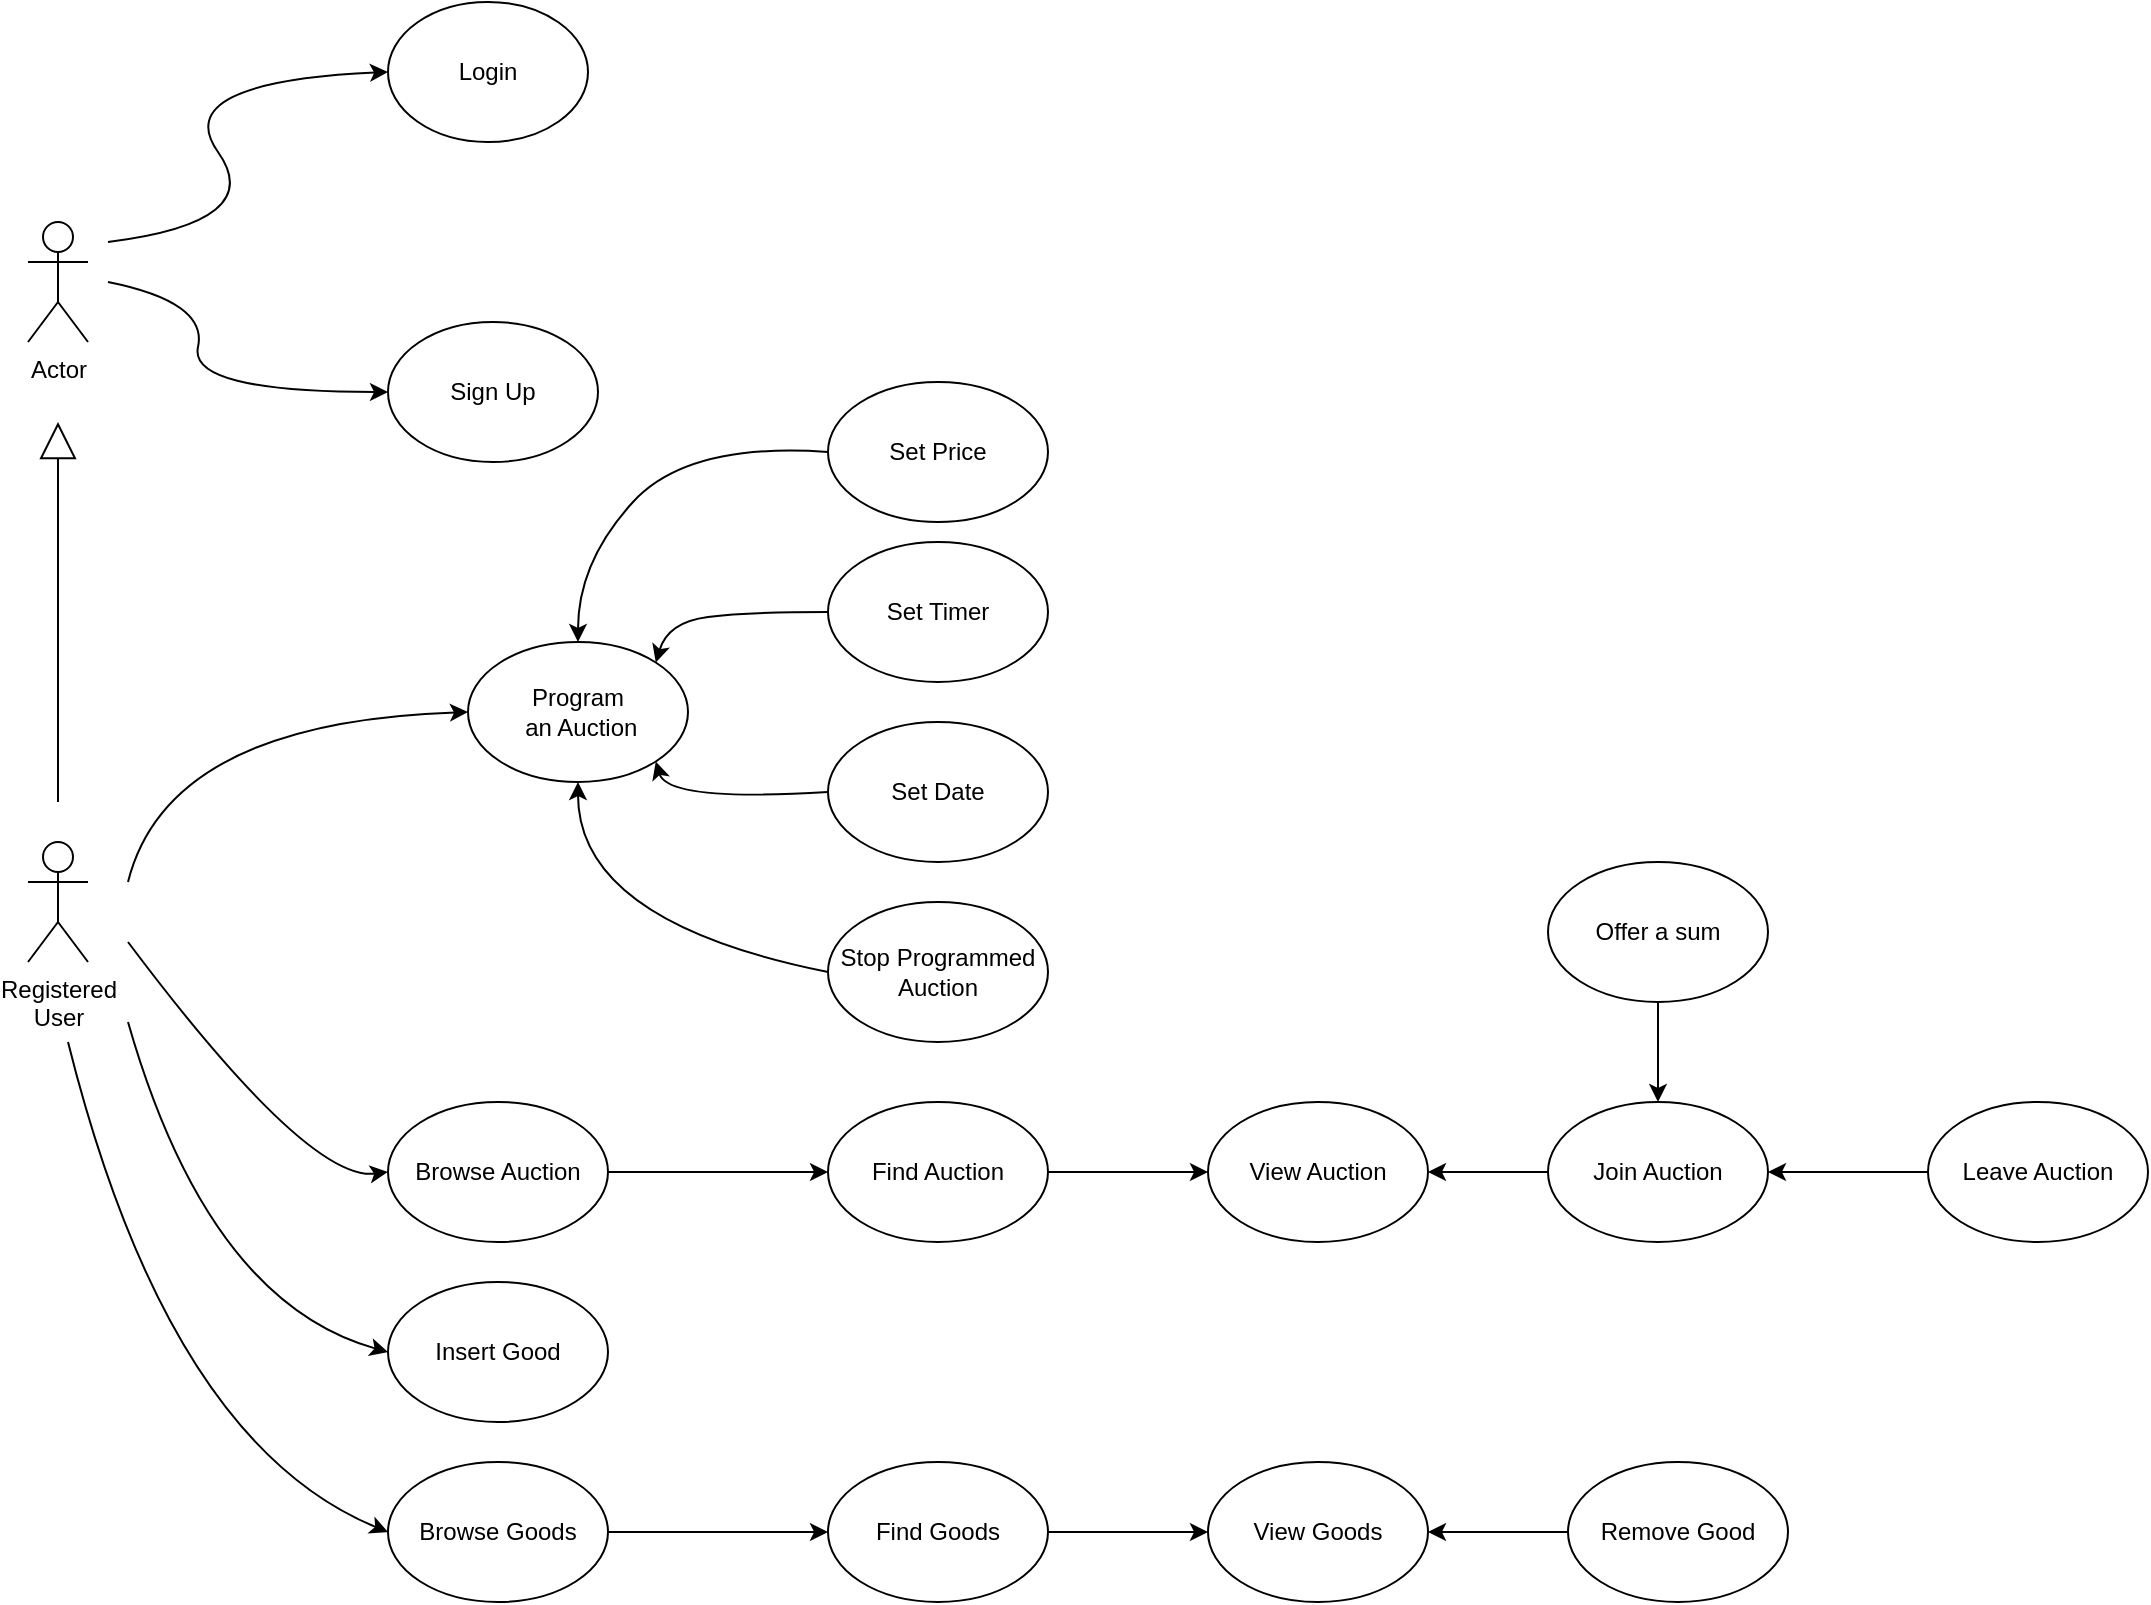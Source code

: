 <mxfile version="13.9.9" type="device"><diagram id="dL01XMGREOmgmn2u4Frr" name="Pagina-1"><mxGraphModel dx="1217" dy="706" grid="1" gridSize="10" guides="1" tooltips="1" connect="1" arrows="1" fold="1" page="1" pageScale="1" pageWidth="1169" pageHeight="1654" math="0" shadow="0"><root><mxCell id="0"/><mxCell id="1" parent="0"/><mxCell id="4Xso3v1Q6nhRERUP3bqR-1" value="Sign Up" style="ellipse;whiteSpace=wrap;html=1;" vertex="1" parent="1"><mxGeometry x="200" y="210" width="105" height="70" as="geometry"/></mxCell><mxCell id="4Xso3v1Q6nhRERUP3bqR-3" value="Login" style="ellipse;whiteSpace=wrap;html=1;" vertex="1" parent="1"><mxGeometry x="200" y="50" width="100" height="70" as="geometry"/></mxCell><mxCell id="4Xso3v1Q6nhRERUP3bqR-4" value="Find Auction" style="ellipse;whiteSpace=wrap;html=1;" vertex="1" parent="1"><mxGeometry x="420" y="600" width="110" height="70" as="geometry"/></mxCell><mxCell id="4Xso3v1Q6nhRERUP3bqR-5" value="Program&lt;br&gt;&amp;nbsp;an Auction" style="ellipse;whiteSpace=wrap;html=1;" vertex="1" parent="1"><mxGeometry x="240" y="370" width="110" height="70" as="geometry"/></mxCell><mxCell id="4Xso3v1Q6nhRERUP3bqR-7" value="Set Price" style="ellipse;whiteSpace=wrap;html=1;" vertex="1" parent="1"><mxGeometry x="420" y="240" width="110" height="70" as="geometry"/></mxCell><mxCell id="4Xso3v1Q6nhRERUP3bqR-8" value="" style="curved=1;endArrow=classic;html=1;entryX=0;entryY=0.5;entryDx=0;entryDy=0;" edge="1" parent="1" target="4Xso3v1Q6nhRERUP3bqR-3"><mxGeometry width="50" height="50" relative="1" as="geometry"><mxPoint x="60" y="170" as="sourcePoint"/><mxPoint x="140" y="90" as="targetPoint"/><Array as="points"><mxPoint x="140" y="160"/><mxPoint x="90" y="90"/></Array></mxGeometry></mxCell><mxCell id="4Xso3v1Q6nhRERUP3bqR-9" value="" style="curved=1;endArrow=classic;html=1;entryX=0;entryY=0.5;entryDx=0;entryDy=0;" edge="1" parent="1" target="4Xso3v1Q6nhRERUP3bqR-5"><mxGeometry width="50" height="50" relative="1" as="geometry"><mxPoint x="70" y="490" as="sourcePoint"/><mxPoint x="120" y="460" as="targetPoint"/><Array as="points"><mxPoint x="90" y="410"/></Array></mxGeometry></mxCell><mxCell id="4Xso3v1Q6nhRERUP3bqR-10" value="View Auction" style="ellipse;whiteSpace=wrap;html=1;" vertex="1" parent="1"><mxGeometry x="610" y="600" width="110" height="70" as="geometry"/></mxCell><mxCell id="4Xso3v1Q6nhRERUP3bqR-12" value="Set Date" style="ellipse;whiteSpace=wrap;html=1;" vertex="1" parent="1"><mxGeometry x="420" y="410" width="110" height="70" as="geometry"/></mxCell><mxCell id="4Xso3v1Q6nhRERUP3bqR-13" value="" style="curved=1;endArrow=classic;html=1;entryX=0.5;entryY=0;entryDx=0;entryDy=0;exitX=0;exitY=0.5;exitDx=0;exitDy=0;" edge="1" parent="1" source="4Xso3v1Q6nhRERUP3bqR-7" target="4Xso3v1Q6nhRERUP3bqR-5"><mxGeometry width="50" height="50" relative="1" as="geometry"><mxPoint x="275" y="365" as="sourcePoint"/><mxPoint x="325" y="315" as="targetPoint"/><Array as="points"><mxPoint x="350" y="270"/><mxPoint x="295" y="330"/></Array></mxGeometry></mxCell><mxCell id="4Xso3v1Q6nhRERUP3bqR-15" value="Actor" style="shape=umlActor;verticalLabelPosition=bottom;verticalAlign=top;html=1;outlineConnect=0;" vertex="1" parent="1"><mxGeometry x="20" y="160" width="30" height="60" as="geometry"/></mxCell><mxCell id="4Xso3v1Q6nhRERUP3bqR-16" value="" style="curved=1;endArrow=classic;html=1;entryX=0;entryY=0.5;entryDx=0;entryDy=0;" edge="1" parent="1" target="4Xso3v1Q6nhRERUP3bqR-1"><mxGeometry width="50" height="50" relative="1" as="geometry"><mxPoint x="60" y="190" as="sourcePoint"/><mxPoint x="180" y="95" as="targetPoint"/><Array as="points"><mxPoint x="110" y="200"/><mxPoint x="100" y="245"/></Array></mxGeometry></mxCell><mxCell id="4Xso3v1Q6nhRERUP3bqR-17" value="Registered&lt;br&gt;User" style="shape=umlActor;verticalLabelPosition=bottom;verticalAlign=top;html=1;outlineConnect=0;" vertex="1" parent="1"><mxGeometry x="20" y="470" width="30" height="60" as="geometry"/></mxCell><mxCell id="4Xso3v1Q6nhRERUP3bqR-18" value="" style="endArrow=block;endSize=16;endFill=0;html=1;" edge="1" parent="1"><mxGeometry x="-0.053" y="-15" width="160" relative="1" as="geometry"><mxPoint x="35" y="450" as="sourcePoint"/><mxPoint x="35" y="260" as="targetPoint"/><mxPoint as="offset"/></mxGeometry></mxCell><mxCell id="4Xso3v1Q6nhRERUP3bqR-23" value="Insert Good" style="ellipse;whiteSpace=wrap;html=1;" vertex="1" parent="1"><mxGeometry x="200" y="690" width="110" height="70" as="geometry"/></mxCell><mxCell id="4Xso3v1Q6nhRERUP3bqR-24" value="" style="curved=1;endArrow=classic;html=1;entryX=0;entryY=0.5;entryDx=0;entryDy=0;" edge="1" parent="1" target="4Xso3v1Q6nhRERUP3bqR-23"><mxGeometry width="50" height="50" relative="1" as="geometry"><mxPoint x="70" y="560" as="sourcePoint"/><mxPoint x="140" y="600" as="targetPoint"/><Array as="points"><mxPoint x="110" y="700"/></Array></mxGeometry></mxCell><mxCell id="4Xso3v1Q6nhRERUP3bqR-25" value="Remove Good" style="ellipse;whiteSpace=wrap;html=1;" vertex="1" parent="1"><mxGeometry x="790" y="780" width="110" height="70" as="geometry"/></mxCell><mxCell id="4Xso3v1Q6nhRERUP3bqR-26" value="" style="curved=1;endArrow=classic;html=1;entryX=0;entryY=0.5;entryDx=0;entryDy=0;" edge="1" parent="1" target="4Xso3v1Q6nhRERUP3bqR-37"><mxGeometry width="50" height="50" relative="1" as="geometry"><mxPoint x="40" y="570" as="sourcePoint"/><mxPoint x="170" y="780" as="targetPoint"/><Array as="points"><mxPoint x="90" y="770"/></Array></mxGeometry></mxCell><mxCell id="4Xso3v1Q6nhRERUP3bqR-27" value="Stop Programmed&lt;br&gt;Auction" style="ellipse;whiteSpace=wrap;html=1;" vertex="1" parent="1"><mxGeometry x="420" y="500" width="110" height="70" as="geometry"/></mxCell><mxCell id="4Xso3v1Q6nhRERUP3bqR-28" value="" style="curved=1;endArrow=classic;html=1;entryX=0.5;entryY=1;entryDx=0;entryDy=0;exitX=0;exitY=0.5;exitDx=0;exitDy=0;" edge="1" parent="1" source="4Xso3v1Q6nhRERUP3bqR-27" target="4Xso3v1Q6nhRERUP3bqR-5"><mxGeometry width="50" height="50" relative="1" as="geometry"><mxPoint x="275" y="535" as="sourcePoint"/><mxPoint x="295" y="560" as="targetPoint"/><Array as="points"><mxPoint x="295" y="510"/></Array></mxGeometry></mxCell><mxCell id="4Xso3v1Q6nhRERUP3bqR-33" value="Browse Auction" style="ellipse;whiteSpace=wrap;html=1;" vertex="1" parent="1"><mxGeometry x="200" y="600" width="110" height="70" as="geometry"/></mxCell><mxCell id="4Xso3v1Q6nhRERUP3bqR-34" value="" style="curved=1;endArrow=classic;html=1;entryX=0;entryY=0.5;entryDx=0;entryDy=0;" edge="1" parent="1" target="4Xso3v1Q6nhRERUP3bqR-33"><mxGeometry width="50" height="50" relative="1" as="geometry"><mxPoint x="70" y="520" as="sourcePoint"/><mxPoint x="140" y="520" as="targetPoint"/><Array as="points"><mxPoint x="160" y="640"/></Array></mxGeometry></mxCell><mxCell id="4Xso3v1Q6nhRERUP3bqR-35" value="Find Goods" style="ellipse;whiteSpace=wrap;html=1;" vertex="1" parent="1"><mxGeometry x="420" y="780" width="110" height="70" as="geometry"/></mxCell><mxCell id="4Xso3v1Q6nhRERUP3bqR-36" value="View Goods" style="ellipse;whiteSpace=wrap;html=1;" vertex="1" parent="1"><mxGeometry x="610" y="780" width="110" height="70" as="geometry"/></mxCell><mxCell id="4Xso3v1Q6nhRERUP3bqR-37" value="Browse Goods" style="ellipse;whiteSpace=wrap;html=1;" vertex="1" parent="1"><mxGeometry x="200" y="780" width="110" height="70" as="geometry"/></mxCell><mxCell id="4Xso3v1Q6nhRERUP3bqR-38" value="" style="endArrow=classic;html=1;exitX=1;exitY=0.5;exitDx=0;exitDy=0;entryX=0;entryY=0.5;entryDx=0;entryDy=0;" edge="1" parent="1" source="4Xso3v1Q6nhRERUP3bqR-33" target="4Xso3v1Q6nhRERUP3bqR-4"><mxGeometry width="50" height="50" relative="1" as="geometry"><mxPoint x="330" y="670" as="sourcePoint"/><mxPoint x="380" y="620" as="targetPoint"/></mxGeometry></mxCell><mxCell id="4Xso3v1Q6nhRERUP3bqR-39" value="" style="endArrow=classic;html=1;exitX=1;exitY=0.5;exitDx=0;exitDy=0;entryX=0;entryY=0.5;entryDx=0;entryDy=0;" edge="1" parent="1" source="4Xso3v1Q6nhRERUP3bqR-4" target="4Xso3v1Q6nhRERUP3bqR-10"><mxGeometry width="50" height="50" relative="1" as="geometry"><mxPoint x="560" y="670" as="sourcePoint"/><mxPoint x="610" y="620" as="targetPoint"/></mxGeometry></mxCell><mxCell id="4Xso3v1Q6nhRERUP3bqR-40" value="" style="endArrow=classic;html=1;" edge="1" parent="1" source="4Xso3v1Q6nhRERUP3bqR-37" target="4Xso3v1Q6nhRERUP3bqR-35"><mxGeometry width="50" height="50" relative="1" as="geometry"><mxPoint x="310" y="814.5" as="sourcePoint"/><mxPoint x="380" y="814.5" as="targetPoint"/></mxGeometry></mxCell><mxCell id="4Xso3v1Q6nhRERUP3bqR-41" value="" style="endArrow=classic;html=1;exitX=1;exitY=0.5;exitDx=0;exitDy=0;entryX=0;entryY=0.5;entryDx=0;entryDy=0;" edge="1" parent="1" source="4Xso3v1Q6nhRERUP3bqR-35" target="4Xso3v1Q6nhRERUP3bqR-36"><mxGeometry width="50" height="50" relative="1" as="geometry"><mxPoint x="540" y="645" as="sourcePoint"/><mxPoint x="620" y="645" as="targetPoint"/></mxGeometry></mxCell><mxCell id="4Xso3v1Q6nhRERUP3bqR-42" value="" style="endArrow=classic;html=1;entryX=1;entryY=0.5;entryDx=0;entryDy=0;exitX=0;exitY=0.5;exitDx=0;exitDy=0;" edge="1" parent="1" source="4Xso3v1Q6nhRERUP3bqR-25" target="4Xso3v1Q6nhRERUP3bqR-36"><mxGeometry width="50" height="50" relative="1" as="geometry"><mxPoint x="780" y="815" as="sourcePoint"/><mxPoint x="790" y="850" as="targetPoint"/></mxGeometry></mxCell><mxCell id="4Xso3v1Q6nhRERUP3bqR-43" value="Join Auction" style="ellipse;whiteSpace=wrap;html=1;" vertex="1" parent="1"><mxGeometry x="780" y="600" width="110" height="70" as="geometry"/></mxCell><mxCell id="4Xso3v1Q6nhRERUP3bqR-44" value="" style="endArrow=classic;html=1;entryX=1;entryY=0.5;entryDx=0;entryDy=0;" edge="1" parent="1" source="4Xso3v1Q6nhRERUP3bqR-43" target="4Xso3v1Q6nhRERUP3bqR-10"><mxGeometry width="50" height="50" relative="1" as="geometry"><mxPoint x="780" y="635" as="sourcePoint"/><mxPoint x="780" y="620" as="targetPoint"/></mxGeometry></mxCell><mxCell id="4Xso3v1Q6nhRERUP3bqR-45" value="Leave Auction" style="ellipse;whiteSpace=wrap;html=1;" vertex="1" parent="1"><mxGeometry x="970" y="600" width="110" height="70" as="geometry"/></mxCell><mxCell id="4Xso3v1Q6nhRERUP3bqR-46" value="" style="endArrow=classic;html=1;exitX=0;exitY=0.5;exitDx=0;exitDy=0;" edge="1" parent="1" source="4Xso3v1Q6nhRERUP3bqR-45" target="4Xso3v1Q6nhRERUP3bqR-43"><mxGeometry width="50" height="50" relative="1" as="geometry"><mxPoint x="920" y="670" as="sourcePoint"/><mxPoint x="910" y="635" as="targetPoint"/><Array as="points"><mxPoint x="940" y="635"/></Array></mxGeometry></mxCell><mxCell id="4Xso3v1Q6nhRERUP3bqR-49" value="Offer a sum" style="ellipse;whiteSpace=wrap;html=1;" vertex="1" parent="1"><mxGeometry x="780" y="480" width="110" height="70" as="geometry"/></mxCell><mxCell id="4Xso3v1Q6nhRERUP3bqR-50" value="" style="endArrow=classic;html=1;exitX=0.5;exitY=1;exitDx=0;exitDy=0;entryX=0.5;entryY=0;entryDx=0;entryDy=0;" edge="1" parent="1" source="4Xso3v1Q6nhRERUP3bqR-49" target="4Xso3v1Q6nhRERUP3bqR-43"><mxGeometry width="50" height="50" relative="1" as="geometry"><mxPoint x="780" y="610" as="sourcePoint"/><mxPoint x="830" y="560" as="targetPoint"/></mxGeometry></mxCell><mxCell id="4Xso3v1Q6nhRERUP3bqR-52" value="" style="curved=1;endArrow=classic;html=1;entryX=1;entryY=1;entryDx=0;entryDy=0;exitX=0;exitY=0.5;exitDx=0;exitDy=0;" edge="1" parent="1" source="4Xso3v1Q6nhRERUP3bqR-12" target="4Xso3v1Q6nhRERUP3bqR-5"><mxGeometry width="50" height="50" relative="1" as="geometry"><mxPoint x="370" y="480" as="sourcePoint"/><mxPoint x="420" y="430" as="targetPoint"/><Array as="points"><mxPoint x="340" y="450"/></Array></mxGeometry></mxCell><mxCell id="4Xso3v1Q6nhRERUP3bqR-53" value="Set Timer" style="ellipse;whiteSpace=wrap;html=1;" vertex="1" parent="1"><mxGeometry x="420" y="320" width="110" height="70" as="geometry"/></mxCell><mxCell id="4Xso3v1Q6nhRERUP3bqR-54" value="" style="curved=1;endArrow=classic;html=1;entryX=1;entryY=0;entryDx=0;entryDy=0;exitX=0;exitY=0.5;exitDx=0;exitDy=0;" edge="1" parent="1" source="4Xso3v1Q6nhRERUP3bqR-53" target="4Xso3v1Q6nhRERUP3bqR-5"><mxGeometry width="50" height="50" relative="1" as="geometry"><mxPoint x="370" y="390" as="sourcePoint"/><mxPoint x="333.997" y="339.681" as="targetPoint"/><Array as="points"><mxPoint x="380" y="355"/><mxPoint x="340" y="360"/></Array></mxGeometry></mxCell></root></mxGraphModel></diagram></mxfile>